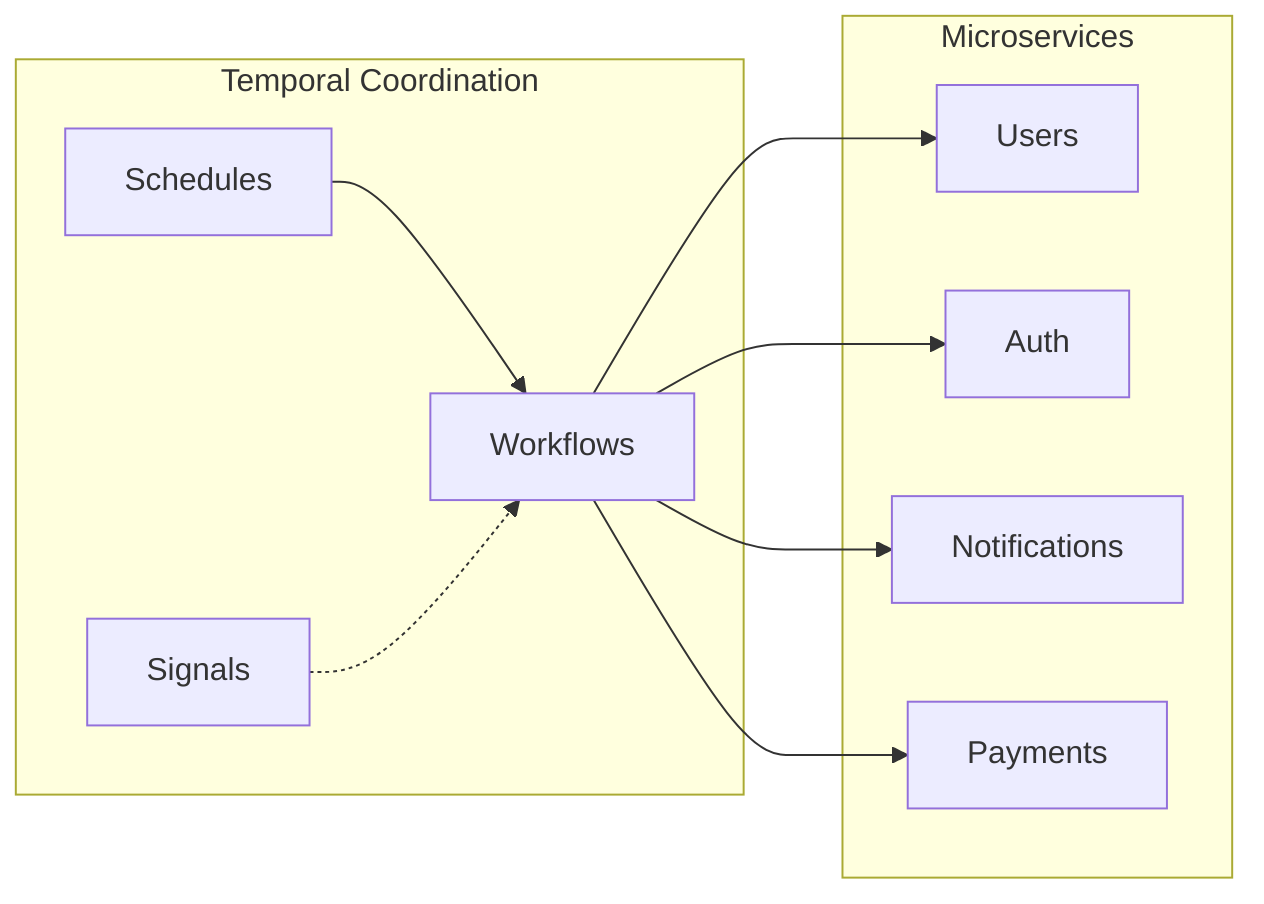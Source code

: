flowchart LR
  subgraph Temporal[Temporal Coordination]
    Sched[Schedules]
    WF[Workflows]
    Sig[Signals]
  end

  subgraph Services[Microservices]
    U[Users]
    A[Auth]
    N[Notifications]
    P[Payments]
  end

  Sched --> WF
  Sig -.-> WF
  WF --> U
  WF --> A
  WF --> N
  WF --> P